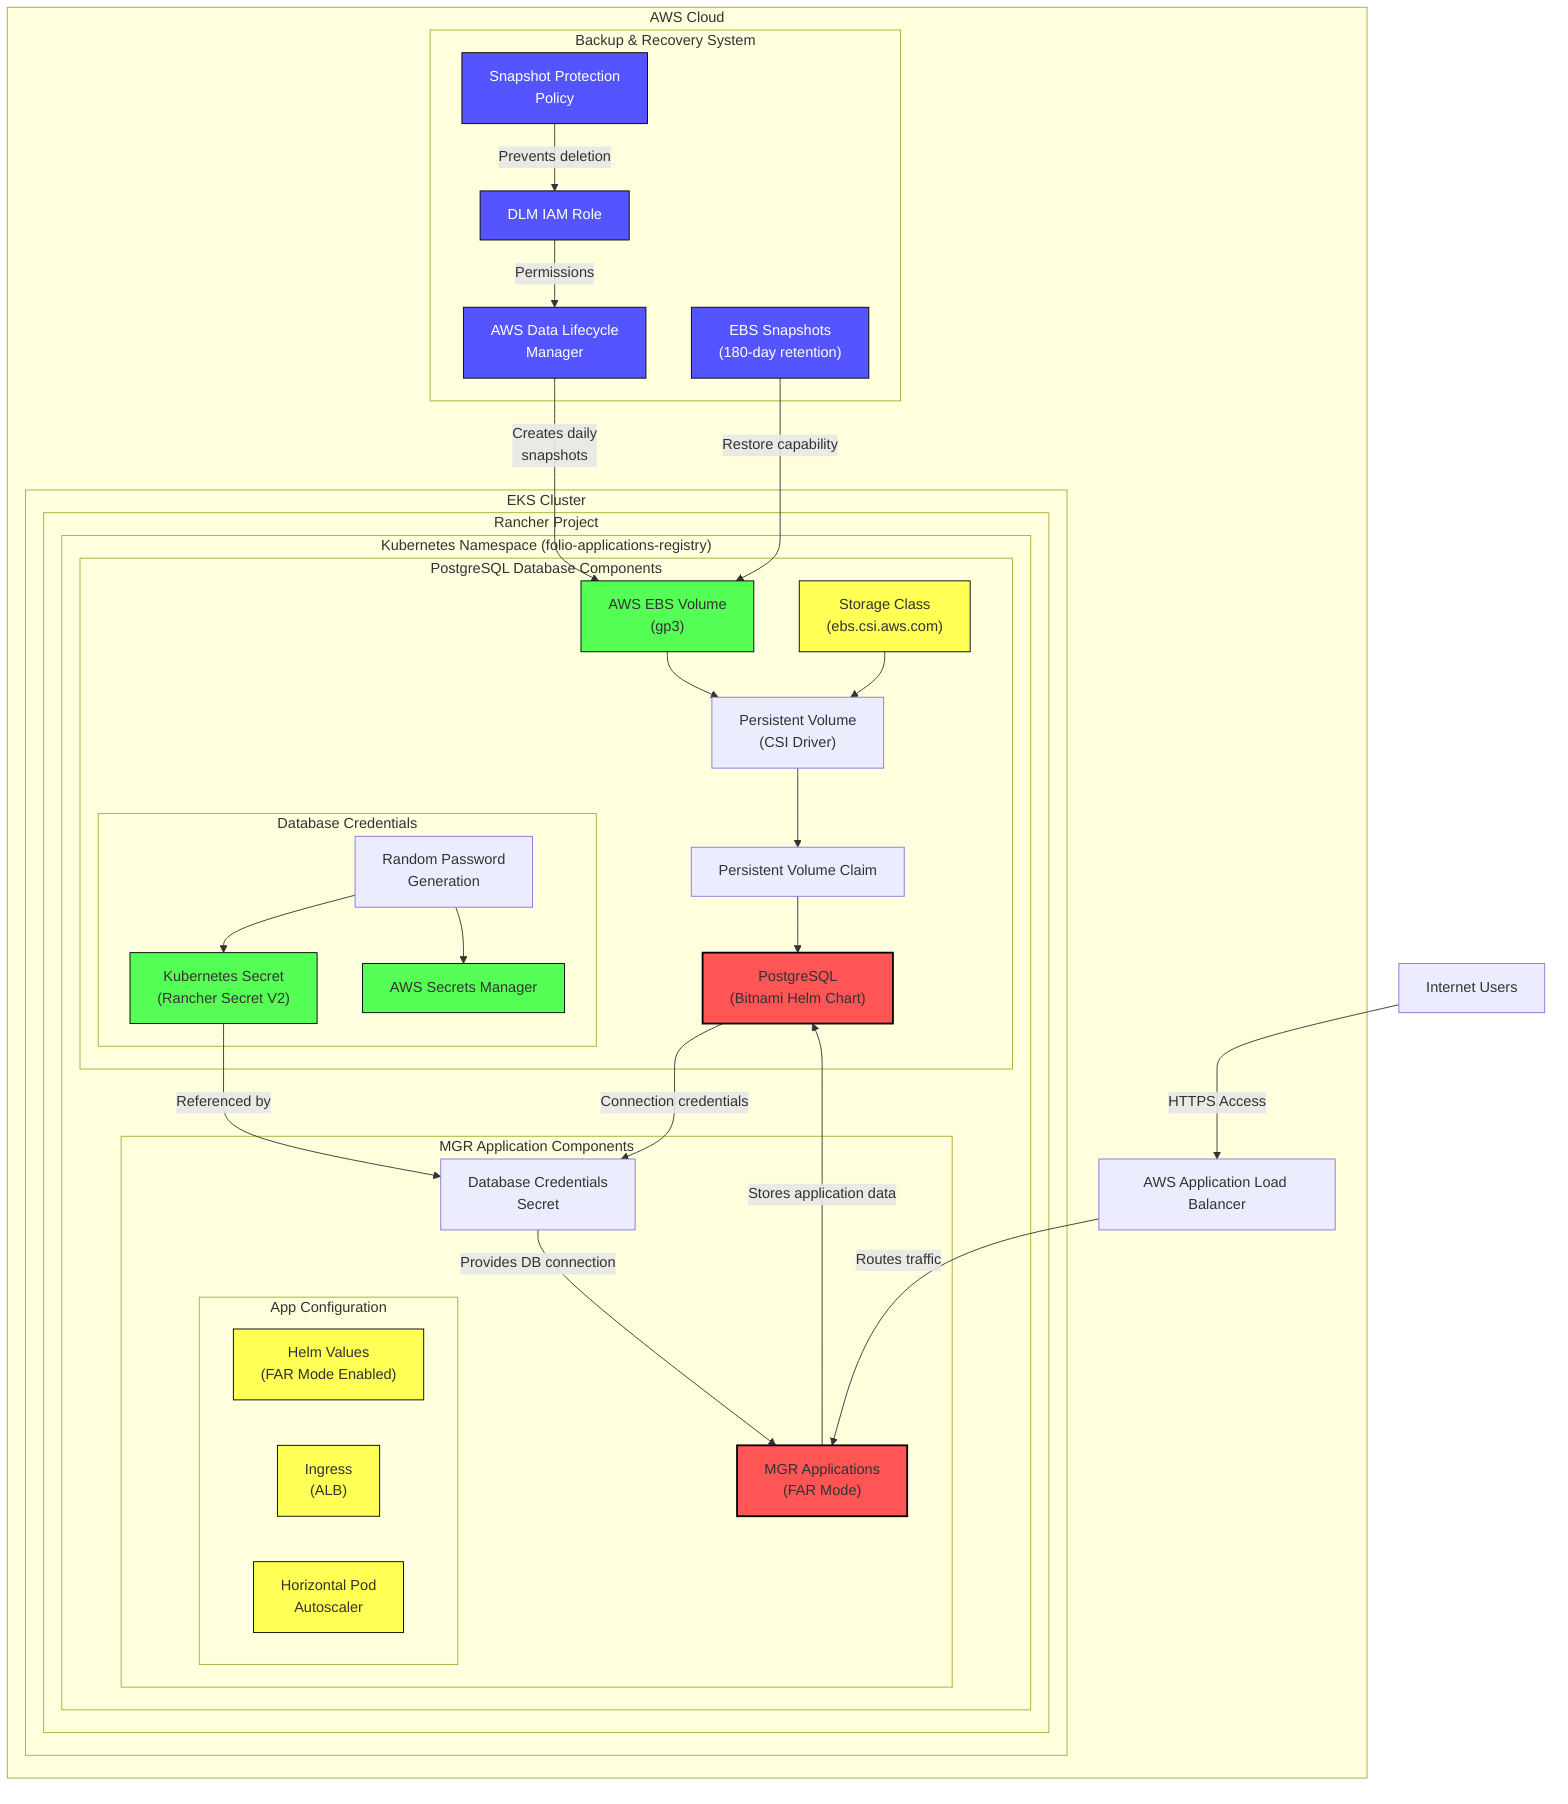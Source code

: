graph TD
    subgraph AWS["AWS Cloud"]
        subgraph EKS["EKS Cluster"]
            subgraph RancherProject["Rancher Project"]
                subgraph K8SNamespace["Kubernetes Namespace (folio-applications-registry)"]
                    subgraph DBComponents["PostgreSQL Database Components"]
                        EBSV["AWS EBS Volume\n(gp3)"] --> PV["Persistent Volume\n(CSI Driver)"]
                        SC["Storage Class\n(ebs.csi.aws.com)"] --> PV
                        PV --> PVC["Persistent Volume Claim"]
                        PVC --> PostgreSQL["PostgreSQL\n(Bitnami Helm Chart)"]
                        
                        subgraph DBCredentials["Database Credentials"]
                            RandPass["Random Password\nGeneration"] --> K8Secret["Kubernetes Secret\n(Rancher Secret V2)"]
                            RandPass --> AWSSecret["AWS Secrets Manager"]
                        end
                    end

                    subgraph AppComponents["MGR Application Components"]
                        MGRApp["MGR Applications\n(FAR Mode)"]
                        Secret["Database Credentials\nSecret"]
                        
                        subgraph AppConfig["App Configuration"]
                            HelmValues["Helm Values\n(FAR Mode Enabled)"]
                            Ingress["Ingress\n(ALB)"]
                            HPA["Horizontal Pod\nAutoscaler"]
                        end
                    end

                    PostgreSQL -- "Connection credentials" --> Secret
                    Secret -- "Provides DB connection" --> MGRApp
                    K8Secret -- "Referenced by" --> Secret
                    
                    MGRApp -- "Stores application data" --> PostgreSQL
                end
            end
        end

        ALB["AWS Application Load Balancer"] -- "Routes traffic" --> MGRApp

        subgraph BackupSystem["Backup & Recovery System"]
            DLM["AWS Data Lifecycle\nManager"] -- "Creates daily\nsnapshots" --> EBSV
            IAMRole["DLM IAM Role"] -- "Permissions" --> DLM
            ProtectionPolicy["Snapshot Protection\nPolicy"] -- "Prevents deletion" --> IAMRole
            Snapshots["EBS Snapshots\n(180-day retention)"] -- "Restore capability" --> EBSV
        end
    end

    Users["Internet Users"] -- "HTTPS Access" --> ALB

    classDef critical fill:#f55,stroke:#000,stroke-width:2px;
    classDef protected fill:#5f5,stroke:#000,stroke-width:1px;
    classDef backup fill:#55f,stroke:#000,stroke-width:1px,color:white;
    classDef config fill:#ff5,stroke:#000,stroke-width:1px;

    class EBSV,K8Secret,AWSSecret protected;
    class Snapshots,DLM,ProtectionPolicy,IAMRole backup;
    class PostgreSQL,MGRApp critical;
    class HelmValues,Ingress,HPA,SC config;